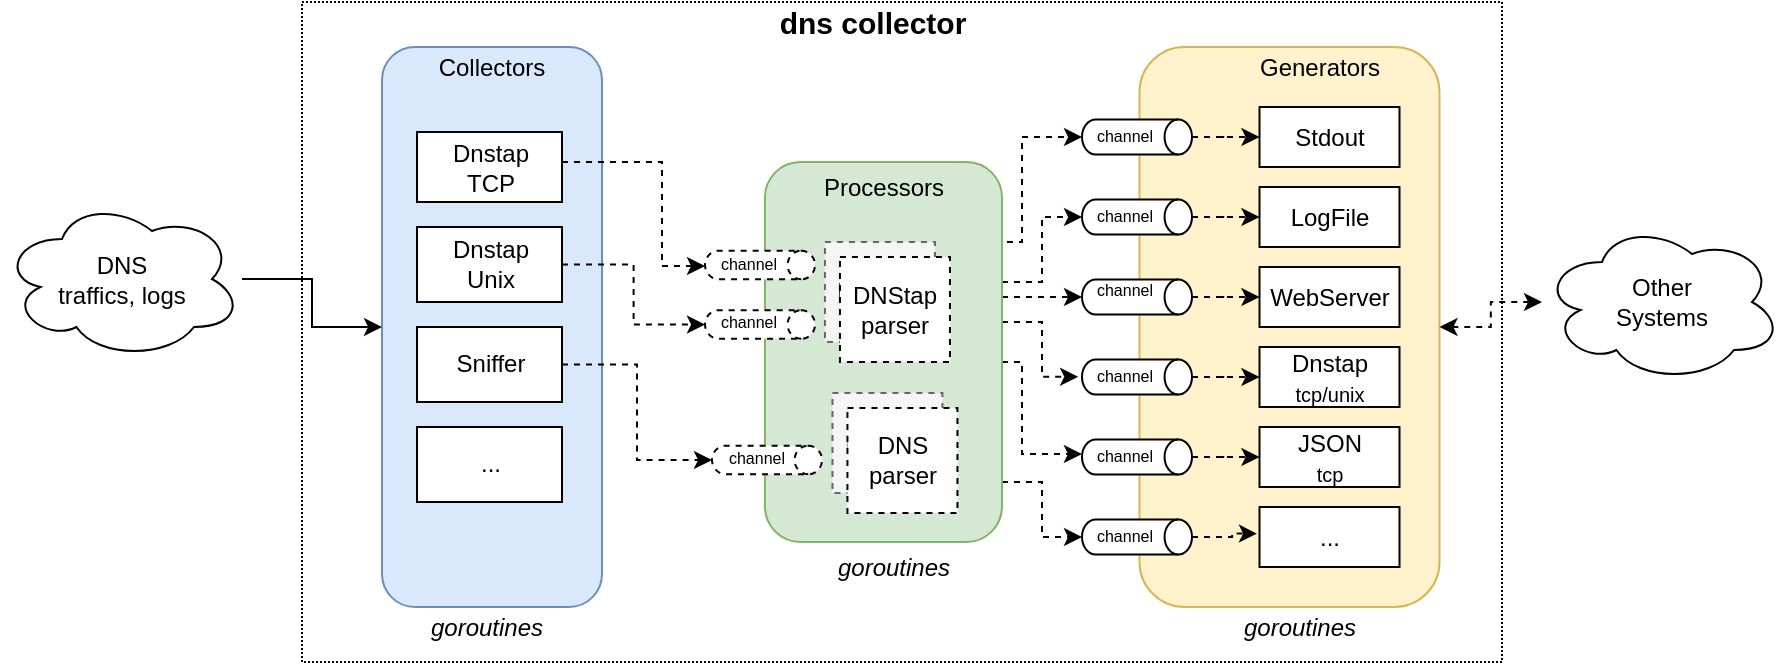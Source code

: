 <mxfile version="14.6.13" type="device"><diagram id="ufO1G3qEnvI_ADMoatvI" name="Page-1"><mxGraphModel dx="395" dy="235" grid="1" gridSize="10" guides="1" tooltips="1" connect="1" arrows="1" fold="1" page="1" pageScale="1" pageWidth="850" pageHeight="1100" math="0" shadow="0"><root><mxCell id="0"/><mxCell id="1" parent="0"/><mxCell id="Bz5Tm2sbpXWNn8aAGj9C-1" value="" style="rounded=0;whiteSpace=wrap;html=1;dashed=1;dashPattern=1 1;" parent="1" vertex="1"><mxGeometry x="210" y="230" width="600" height="330" as="geometry"/></mxCell><mxCell id="Bz5Tm2sbpXWNn8aAGj9C-2" value="&lt;b style=&quot;font-size: 15px&quot;&gt;dns collector&lt;/b&gt;" style="text;html=1;strokeColor=none;fillColor=none;align=center;verticalAlign=middle;whiteSpace=wrap;rounded=0;" parent="1" vertex="1"><mxGeometry x="438" y="230" width="115" height="20" as="geometry"/></mxCell><mxCell id="Bz5Tm2sbpXWNn8aAGj9C-3" value="" style="rounded=1;whiteSpace=wrap;html=1;fillColor=#dae8fc;strokeColor=#6c8ebf;" parent="1" vertex="1"><mxGeometry x="250" y="252.5" width="110" height="280" as="geometry"/></mxCell><mxCell id="Bz5Tm2sbpXWNn8aAGj9C-4" value="Collectors" style="text;html=1;strokeColor=none;fillColor=none;align=center;verticalAlign=middle;whiteSpace=wrap;rounded=0;" parent="1" vertex="1"><mxGeometry x="285" y="252.5" width="40" height="20" as="geometry"/></mxCell><mxCell id="Bz5Tm2sbpXWNn8aAGj9C-5" value="" style="rounded=1;whiteSpace=wrap;html=1;fillColor=#fff2cc;strokeColor=#d6b656;" parent="1" vertex="1"><mxGeometry x="628.75" y="252.5" width="150" height="280" as="geometry"/></mxCell><mxCell id="Bz5Tm2sbpXWNn8aAGj9C-6" value="Generators" style="text;html=1;strokeColor=none;fillColor=none;align=center;verticalAlign=middle;whiteSpace=wrap;rounded=0;" parent="1" vertex="1"><mxGeometry x="698.75" y="252.5" width="40" height="20" as="geometry"/></mxCell><mxCell id="Bz5Tm2sbpXWNn8aAGj9C-7" value="Dnstap&lt;br&gt;TCP" style="rounded=0;whiteSpace=wrap;html=1;" parent="1" vertex="1"><mxGeometry x="267.5" y="295" width="72.5" height="35" as="geometry"/></mxCell><mxCell id="Bz5Tm2sbpXWNn8aAGj9C-8" value="Stdout" style="rounded=0;whiteSpace=wrap;html=1;" parent="1" vertex="1"><mxGeometry x="688.75" y="282.5" width="70" height="30" as="geometry"/></mxCell><mxCell id="Bz5Tm2sbpXWNn8aAGj9C-9" value="LogFile" style="rounded=0;whiteSpace=wrap;html=1;" parent="1" vertex="1"><mxGeometry x="688.75" y="322.5" width="70" height="30" as="geometry"/></mxCell><mxCell id="Bz5Tm2sbpXWNn8aAGj9C-11" value="WebServer" style="rounded=0;whiteSpace=wrap;html=1;" parent="1" vertex="1"><mxGeometry x="688.75" y="362.5" width="70" height="30" as="geometry"/></mxCell><mxCell id="Bz5Tm2sbpXWNn8aAGj9C-12" value="Dnstap&lt;br&gt;&lt;font style=&quot;font-size: 10px&quot;&gt;tcp/unix&lt;/font&gt;" style="rounded=0;whiteSpace=wrap;html=1;" parent="1" vertex="1"><mxGeometry x="688.75" y="402.5" width="70" height="30" as="geometry"/></mxCell><mxCell id="Bz5Tm2sbpXWNn8aAGj9C-21" style="edgeStyle=orthogonalEdgeStyle;rounded=0;orthogonalLoop=1;jettySize=auto;html=1;" parent="1" source="Bz5Tm2sbpXWNn8aAGj9C-22" target="Bz5Tm2sbpXWNn8aAGj9C-3" edge="1"><mxGeometry relative="1" as="geometry"><mxPoint x="210" y="330.0" as="sourcePoint"/><Array as="points"/><mxPoint x="250" y="372" as="targetPoint"/></mxGeometry></mxCell><mxCell id="Bz5Tm2sbpXWNn8aAGj9C-22" value="DNS&lt;br&gt;traffics, logs" style="ellipse;shape=cloud;whiteSpace=wrap;html=1;" parent="1" vertex="1"><mxGeometry x="60" y="328.5" width="120" height="80" as="geometry"/></mxCell><mxCell id="Bz5Tm2sbpXWNn8aAGj9C-25" style="edgeStyle=orthogonalEdgeStyle;rounded=0;orthogonalLoop=1;jettySize=auto;html=1;entryX=1;entryY=0.5;entryDx=0;entryDy=0;startArrow=classic;startFill=1;dashed=1;" parent="1" source="Bz5Tm2sbpXWNn8aAGj9C-24" target="Bz5Tm2sbpXWNn8aAGj9C-5" edge="1"><mxGeometry relative="1" as="geometry"/></mxCell><mxCell id="Bz5Tm2sbpXWNn8aAGj9C-24" value="Other&lt;br&gt;Systems" style="ellipse;shape=cloud;whiteSpace=wrap;html=1;" parent="1" vertex="1"><mxGeometry x="830" y="340" width="120" height="80" as="geometry"/></mxCell><mxCell id="-3yZR6oxpWMJixMdDyJA-1" value="..." style="rounded=0;whiteSpace=wrap;html=1;" parent="1" vertex="1"><mxGeometry x="688.75" y="482.5" width="70" height="30" as="geometry"/></mxCell><mxCell id="u5AGXcJZ_II1LnYVc-g0-1" value="JSON&lt;br&gt;&lt;font style=&quot;font-size: 10px&quot;&gt;tcp&lt;/font&gt;" style="rounded=0;whiteSpace=wrap;html=1;" parent="1" vertex="1"><mxGeometry x="688.75" y="442.5" width="70" height="30" as="geometry"/></mxCell><mxCell id="u5AGXcJZ_II1LnYVc-g0-32" style="edgeStyle=orthogonalEdgeStyle;rounded=0;orthogonalLoop=1;jettySize=auto;html=1;entryX=0.5;entryY=1;entryDx=0;entryDy=0;entryPerimeter=0;dashed=1;" parent="1" source="u5AGXcJZ_II1LnYVc-g0-3" target="u5AGXcJZ_II1LnYVc-g0-17" edge="1"><mxGeometry relative="1" as="geometry"><mxPoint x="556.47" y="395" as="sourcePoint"/><mxPoint x="603.47" y="362.5" as="targetPoint"/><Array as="points"><mxPoint x="580" y="370"/><mxPoint x="580" y="338"/></Array></mxGeometry></mxCell><mxCell id="u5AGXcJZ_II1LnYVc-g0-33" style="edgeStyle=orthogonalEdgeStyle;rounded=0;orthogonalLoop=1;jettySize=auto;html=1;entryX=0.495;entryY=1.035;entryDx=0;entryDy=0;entryPerimeter=0;dashed=1;" parent="1" source="u5AGXcJZ_II1LnYVc-g0-3" target="u5AGXcJZ_II1LnYVc-g0-19" edge="1"><mxGeometry relative="1" as="geometry"><mxPoint x="603.47" y="402.5" as="targetPoint"/><Array as="points"><mxPoint x="580" y="390"/><mxPoint x="580" y="417"/></Array></mxGeometry></mxCell><mxCell id="u5AGXcJZ_II1LnYVc-g0-34" style="edgeStyle=orthogonalEdgeStyle;rounded=0;orthogonalLoop=1;jettySize=auto;html=1;entryX=0.5;entryY=1;entryDx=0;entryDy=0;entryPerimeter=0;dashed=1;" parent="1" source="u5AGXcJZ_II1LnYVc-g0-3" target="u5AGXcJZ_II1LnYVc-g0-18" edge="1"><mxGeometry relative="1" as="geometry"><mxPoint x="603.47" y="442.5" as="targetPoint"/><Array as="points"><mxPoint x="578" y="378"/></Array></mxGeometry></mxCell><mxCell id="u5AGXcJZ_II1LnYVc-g0-35" style="edgeStyle=orthogonalEdgeStyle;rounded=0;orthogonalLoop=1;jettySize=auto;html=1;entryX=0.5;entryY=1;entryDx=0;entryDy=0;entryPerimeter=0;dashed=1;" parent="1" source="u5AGXcJZ_II1LnYVc-g0-3" target="u5AGXcJZ_II1LnYVc-g0-21" edge="1"><mxGeometry relative="1" as="geometry"><mxPoint x="603.47" y="482.5" as="targetPoint"/><Array as="points"><mxPoint x="580" y="470"/><mxPoint x="580" y="498"/></Array></mxGeometry></mxCell><mxCell id="u5AGXcJZ_II1LnYVc-g0-36" style="edgeStyle=orthogonalEdgeStyle;rounded=0;orthogonalLoop=1;jettySize=auto;html=1;entryX=0.416;entryY=1.001;entryDx=0;entryDy=0;entryPerimeter=0;dashed=1;" parent="1" source="u5AGXcJZ_II1LnYVc-g0-3" target="u5AGXcJZ_II1LnYVc-g0-20" edge="1"><mxGeometry relative="1" as="geometry"><mxPoint x="603.47" y="522.5" as="targetPoint"/><Array as="points"><mxPoint x="570" y="410"/><mxPoint x="570" y="456"/></Array></mxGeometry></mxCell><mxCell id="u5AGXcJZ_II1LnYVc-g0-37" style="edgeStyle=orthogonalEdgeStyle;rounded=0;orthogonalLoop=1;jettySize=auto;html=1;entryX=0.5;entryY=1;entryDx=0;entryDy=0;entryPerimeter=0;dashed=1;startArrow=none;exitX=1;exitY=0.25;exitDx=0;exitDy=0;" parent="1" source="u5AGXcJZ_II1LnYVc-g0-3" target="u5AGXcJZ_II1LnYVc-g0-7" edge="1"><mxGeometry relative="1" as="geometry"><mxPoint x="603.47" y="562.5" as="targetPoint"/><Array as="points"><mxPoint x="550" y="350"/><mxPoint x="570" y="350"/><mxPoint x="570" y="298"/></Array></mxGeometry></mxCell><mxCell id="u5AGXcJZ_II1LnYVc-g0-3" value="" style="rounded=1;whiteSpace=wrap;html=1;fillColor=#d5e8d4;strokeColor=#82b366;" parent="1" vertex="1"><mxGeometry x="441.47" y="310" width="118.53" height="190" as="geometry"/></mxCell><mxCell id="u5AGXcJZ_II1LnYVc-g0-5" value="Processors" style="text;html=1;strokeColor=none;fillColor=none;align=center;verticalAlign=middle;whiteSpace=wrap;rounded=0;" parent="1" vertex="1"><mxGeometry x="480.74" y="312.5" width="40" height="20" as="geometry"/></mxCell><mxCell id="u5AGXcJZ_II1LnYVc-g0-6" value="DNStap" style="rounded=0;whiteSpace=wrap;html=1;fillColor=#f5f5f5;strokeColor=#666666;fontColor=#333333;dashed=1;" parent="1" vertex="1"><mxGeometry x="471.47" y="350" width="55" height="50" as="geometry"/></mxCell><mxCell id="iTIhJDxiL0y57AlXagwx-3" style="edgeStyle=orthogonalEdgeStyle;rounded=0;orthogonalLoop=1;jettySize=auto;html=1;entryX=0.5;entryY=1;entryDx=0;entryDy=0;entryPerimeter=0;dashed=1;" parent="1" source="u5AGXcJZ_II1LnYVc-g0-9" target="iTIhJDxiL0y57AlXagwx-6" edge="1"><mxGeometry relative="1" as="geometry"><mxPoint x="411.51" y="390" as="targetPoint"/></mxGeometry></mxCell><mxCell id="u5AGXcJZ_II1LnYVc-g0-9" value="Dnstap&lt;br&gt;Unix" style="rounded=0;whiteSpace=wrap;html=1;" parent="1" vertex="1"><mxGeometry x="267.5" y="342.5" width="72.5" height="37.5" as="geometry"/></mxCell><mxCell id="u5AGXcJZ_II1LnYVc-g0-14" value="" style="group" parent="1" vertex="1" connectable="0"><mxGeometry x="600" y="288.5" width="55" height="17.75" as="geometry"/></mxCell><mxCell id="u5AGXcJZ_II1LnYVc-g0-16" value="" style="group" parent="u5AGXcJZ_II1LnYVc-g0-14" vertex="1" connectable="0"><mxGeometry width="55" height="17.75" as="geometry"/></mxCell><mxCell id="u5AGXcJZ_II1LnYVc-g0-7" value="" style="shape=cylinder3;whiteSpace=wrap;html=1;boundedLbl=1;backgroundOutline=1;size=6.857;rotation=90;" parent="u5AGXcJZ_II1LnYVc-g0-16" vertex="1"><mxGeometry x="18.75" y="-18.5" width="17.5" height="55" as="geometry"/></mxCell><mxCell id="u5AGXcJZ_II1LnYVc-g0-12" value="&lt;font style=&quot;font-size: 8px&quot;&gt;channel&lt;/font&gt;" style="text;html=1;strokeColor=none;fillColor=none;align=center;verticalAlign=middle;whiteSpace=wrap;rounded=0;" parent="u5AGXcJZ_II1LnYVc-g0-16" vertex="1"><mxGeometry x="5.75" width="30.5" height="14" as="geometry"/></mxCell><mxCell id="iTIhJDxiL0y57AlXagwx-15" style="edgeStyle=orthogonalEdgeStyle;rounded=0;orthogonalLoop=1;jettySize=auto;html=1;entryX=0;entryY=0.5;entryDx=0;entryDy=0;dashed=1;" parent="1" source="u5AGXcJZ_II1LnYVc-g0-17" target="Bz5Tm2sbpXWNn8aAGj9C-9" edge="1"><mxGeometry relative="1" as="geometry"/></mxCell><mxCell id="u5AGXcJZ_II1LnYVc-g0-17" value="" style="shape=cylinder3;whiteSpace=wrap;html=1;boundedLbl=1;backgroundOutline=1;size=6.857;rotation=90;" parent="1" vertex="1"><mxGeometry x="618.75" y="310" width="17.5" height="55" as="geometry"/></mxCell><mxCell id="iTIhJDxiL0y57AlXagwx-11" style="edgeStyle=orthogonalEdgeStyle;rounded=0;orthogonalLoop=1;jettySize=auto;html=1;entryX=0;entryY=0.5;entryDx=0;entryDy=0;dashed=1;" parent="1" source="u5AGXcJZ_II1LnYVc-g0-18" target="Bz5Tm2sbpXWNn8aAGj9C-11" edge="1"><mxGeometry relative="1" as="geometry"/></mxCell><mxCell id="u5AGXcJZ_II1LnYVc-g0-18" value="" style="shape=cylinder3;whiteSpace=wrap;html=1;boundedLbl=1;backgroundOutline=1;size=6.857;rotation=90;" parent="1" vertex="1"><mxGeometry x="618.75" y="350" width="17.5" height="55" as="geometry"/></mxCell><mxCell id="iTIhJDxiL0y57AlXagwx-12" style="edgeStyle=orthogonalEdgeStyle;rounded=0;orthogonalLoop=1;jettySize=auto;html=1;entryX=0;entryY=0.5;entryDx=0;entryDy=0;dashed=1;" parent="1" source="u5AGXcJZ_II1LnYVc-g0-19" target="Bz5Tm2sbpXWNn8aAGj9C-12" edge="1"><mxGeometry relative="1" as="geometry"/></mxCell><mxCell id="u5AGXcJZ_II1LnYVc-g0-19" value="" style="shape=cylinder3;whiteSpace=wrap;html=1;boundedLbl=1;backgroundOutline=1;size=6.857;rotation=90;" parent="1" vertex="1"><mxGeometry x="618.75" y="390" width="17.5" height="55" as="geometry"/></mxCell><mxCell id="iTIhJDxiL0y57AlXagwx-13" style="edgeStyle=orthogonalEdgeStyle;rounded=0;orthogonalLoop=1;jettySize=auto;html=1;entryX=0;entryY=0.5;entryDx=0;entryDy=0;dashed=1;" parent="1" source="u5AGXcJZ_II1LnYVc-g0-20" target="u5AGXcJZ_II1LnYVc-g0-1" edge="1"><mxGeometry relative="1" as="geometry"/></mxCell><mxCell id="u5AGXcJZ_II1LnYVc-g0-20" value="" style="shape=cylinder3;whiteSpace=wrap;html=1;boundedLbl=1;backgroundOutline=1;size=6.857;rotation=90;" parent="1" vertex="1"><mxGeometry x="618.75" y="430" width="17.5" height="55" as="geometry"/></mxCell><mxCell id="iTIhJDxiL0y57AlXagwx-14" style="edgeStyle=orthogonalEdgeStyle;rounded=0;orthogonalLoop=1;jettySize=auto;html=1;entryX=-0.018;entryY=0.444;entryDx=0;entryDy=0;entryPerimeter=0;dashed=1;" parent="1" source="u5AGXcJZ_II1LnYVc-g0-21" target="-3yZR6oxpWMJixMdDyJA-1" edge="1"><mxGeometry relative="1" as="geometry"/></mxCell><mxCell id="u5AGXcJZ_II1LnYVc-g0-21" value="" style="shape=cylinder3;whiteSpace=wrap;html=1;boundedLbl=1;backgroundOutline=1;size=6.857;rotation=90;" parent="1" vertex="1"><mxGeometry x="618.75" y="470" width="17.5" height="55" as="geometry"/></mxCell><mxCell id="u5AGXcJZ_II1LnYVc-g0-27" value="&lt;font style=&quot;font-size: 8px&quot;&gt;channel&lt;/font&gt;" style="text;html=1;strokeColor=none;fillColor=none;align=center;verticalAlign=middle;whiteSpace=wrap;rounded=0;" parent="1" vertex="1"><mxGeometry x="605.75" y="328.5" width="30.5" height="14" as="geometry"/></mxCell><mxCell id="u5AGXcJZ_II1LnYVc-g0-28" value="&lt;font style=&quot;font-size: 8px&quot;&gt;channel&lt;/font&gt;" style="text;html=1;strokeColor=none;fillColor=none;align=center;verticalAlign=middle;whiteSpace=wrap;rounded=0;" parent="1" vertex="1"><mxGeometry x="605.75" y="366" width="30.5" height="14" as="geometry"/></mxCell><mxCell id="u5AGXcJZ_II1LnYVc-g0-29" value="&lt;font style=&quot;font-size: 8px&quot;&gt;channel&lt;/font&gt;" style="text;html=1;strokeColor=none;fillColor=none;align=center;verticalAlign=middle;whiteSpace=wrap;rounded=0;" parent="1" vertex="1"><mxGeometry x="605.75" y="408.5" width="30.5" height="14" as="geometry"/></mxCell><mxCell id="u5AGXcJZ_II1LnYVc-g0-30" value="&lt;font style=&quot;font-size: 8px&quot;&gt;channel&lt;/font&gt;" style="text;html=1;strokeColor=none;fillColor=none;align=center;verticalAlign=middle;whiteSpace=wrap;rounded=0;" parent="1" vertex="1"><mxGeometry x="605.75" y="448.5" width="30.5" height="14" as="geometry"/></mxCell><mxCell id="u5AGXcJZ_II1LnYVc-g0-31" value="&lt;font style=&quot;font-size: 8px&quot;&gt;channel&lt;/font&gt;" style="text;html=1;strokeColor=none;fillColor=none;align=center;verticalAlign=middle;whiteSpace=wrap;rounded=0;" parent="1" vertex="1"><mxGeometry x="605.75" y="488.5" width="30.5" height="14" as="geometry"/></mxCell><mxCell id="u5AGXcJZ_II1LnYVc-g0-40" value="" style="group" parent="1" vertex="1" connectable="0"><mxGeometry x="416.51" y="352.5" width="45" height="17.75" as="geometry"/></mxCell><mxCell id="u5AGXcJZ_II1LnYVc-g0-41" value="" style="group" parent="u5AGXcJZ_II1LnYVc-g0-40" vertex="1" connectable="0"><mxGeometry width="45" height="17.75" as="geometry"/></mxCell><mxCell id="u5AGXcJZ_II1LnYVc-g0-42" value="" style="shape=cylinder3;whiteSpace=wrap;html=1;boundedLbl=1;backgroundOutline=1;size=6.857;rotation=90;dashed=1;" parent="u5AGXcJZ_II1LnYVc-g0-41" vertex="1"><mxGeometry x="15.341" y="-18.5" width="14.318" height="55" as="geometry"/></mxCell><mxCell id="u5AGXcJZ_II1LnYVc-g0-43" value="&lt;font style=&quot;font-size: 8px&quot;&gt;channel&lt;/font&gt;" style="text;html=1;strokeColor=none;fillColor=none;align=center;verticalAlign=middle;whiteSpace=wrap;rounded=0;" parent="u5AGXcJZ_II1LnYVc-g0-41" vertex="1"><mxGeometry x="4.7" width="24.955" height="14" as="geometry"/></mxCell><mxCell id="u5AGXcJZ_II1LnYVc-g0-46" value="DNStap&lt;br&gt;parser" style="rounded=0;whiteSpace=wrap;html=1;dashed=1;" parent="1" vertex="1"><mxGeometry x="478.97" y="357.5" width="55" height="52.5" as="geometry"/></mxCell><mxCell id="u5AGXcJZ_II1LnYVc-g0-26" style="edgeStyle=orthogonalEdgeStyle;rounded=0;orthogonalLoop=1;jettySize=auto;html=1;entryX=0.5;entryY=1;entryDx=0;entryDy=0;dashed=1;entryPerimeter=0;" parent="1" source="Bz5Tm2sbpXWNn8aAGj9C-7" target="u5AGXcJZ_II1LnYVc-g0-42" edge="1"><mxGeometry relative="1" as="geometry"><Array as="points"><mxPoint x="390" y="310"/><mxPoint x="390" y="362"/><mxPoint x="411" y="362"/></Array></mxGeometry></mxCell><mxCell id="u5AGXcJZ_II1LnYVc-g0-48" value="&lt;i&gt;goroutines&lt;/i&gt;" style="text;html=1;strokeColor=none;fillColor=none;align=center;verticalAlign=middle;whiteSpace=wrap;rounded=0;" parent="1" vertex="1"><mxGeometry x="285" y="532.5" width="35" height="20" as="geometry"/></mxCell><mxCell id="u5AGXcJZ_II1LnYVc-g0-49" value="&lt;i&gt;goroutines&lt;/i&gt;" style="text;html=1;strokeColor=none;fillColor=none;align=center;verticalAlign=middle;whiteSpace=wrap;rounded=0;" parent="1" vertex="1"><mxGeometry x="688.75" y="532.5" width="40" height="20" as="geometry"/></mxCell><mxCell id="u5AGXcJZ_II1LnYVc-g0-58" value="&lt;i&gt;goroutines&lt;/i&gt;" style="text;html=1;strokeColor=none;fillColor=none;align=center;verticalAlign=middle;whiteSpace=wrap;rounded=0;" parent="1" vertex="1"><mxGeometry x="486.47" y="502.5" width="40" height="20" as="geometry"/></mxCell><mxCell id="iTIhJDxiL0y57AlXagwx-4" value="" style="group" parent="1" vertex="1" connectable="0"><mxGeometry x="416.51" y="382.25" width="45" height="17.75" as="geometry"/></mxCell><mxCell id="iTIhJDxiL0y57AlXagwx-5" value="" style="group" parent="iTIhJDxiL0y57AlXagwx-4" vertex="1" connectable="0"><mxGeometry width="45" height="17.75" as="geometry"/></mxCell><mxCell id="iTIhJDxiL0y57AlXagwx-6" value="" style="shape=cylinder3;whiteSpace=wrap;html=1;boundedLbl=1;backgroundOutline=1;size=6.857;rotation=90;dashed=1;" parent="iTIhJDxiL0y57AlXagwx-5" vertex="1"><mxGeometry x="15.341" y="-18.5" width="14.318" height="55" as="geometry"/></mxCell><mxCell id="iTIhJDxiL0y57AlXagwx-7" value="&lt;font style=&quot;font-size: 8px&quot;&gt;channel&lt;/font&gt;" style="text;html=1;strokeColor=none;fillColor=none;align=center;verticalAlign=middle;whiteSpace=wrap;rounded=0;" parent="iTIhJDxiL0y57AlXagwx-5" vertex="1"><mxGeometry x="4.7" width="24.955" height="14" as="geometry"/></mxCell><mxCell id="iTIhJDxiL0y57AlXagwx-9" value="Sniffer" style="rounded=0;whiteSpace=wrap;html=1;" parent="1" vertex="1"><mxGeometry x="267.5" y="392.5" width="72.5" height="37.5" as="geometry"/></mxCell><mxCell id="iTIhJDxiL0y57AlXagwx-16" style="edgeStyle=orthogonalEdgeStyle;rounded=0;orthogonalLoop=1;jettySize=auto;html=1;entryX=0;entryY=0.5;entryDx=0;entryDy=0;dashed=1;" parent="1" source="u5AGXcJZ_II1LnYVc-g0-7" target="Bz5Tm2sbpXWNn8aAGj9C-8" edge="1"><mxGeometry relative="1" as="geometry"/></mxCell><mxCell id="5OMZ8M604oUYILuZvaa7-1" value="..." style="rounded=0;whiteSpace=wrap;html=1;" vertex="1" parent="1"><mxGeometry x="267.5" y="442.5" width="72.5" height="37.5" as="geometry"/></mxCell><mxCell id="5OMZ8M604oUYILuZvaa7-2" value="DNStap" style="rounded=0;whiteSpace=wrap;html=1;fillColor=#f5f5f5;strokeColor=#666666;fontColor=#333333;dashed=1;" vertex="1" parent="1"><mxGeometry x="475.22" y="425.5" width="55" height="50" as="geometry"/></mxCell><mxCell id="5OMZ8M604oUYILuZvaa7-3" value="DNS&lt;br&gt;parser" style="rounded=0;whiteSpace=wrap;html=1;dashed=1;" vertex="1" parent="1"><mxGeometry x="482.72" y="433" width="55" height="52.5" as="geometry"/></mxCell><mxCell id="5OMZ8M604oUYILuZvaa7-4" value="" style="group" vertex="1" connectable="0" parent="1"><mxGeometry x="420" y="450" width="45" height="17.75" as="geometry"/></mxCell><mxCell id="5OMZ8M604oUYILuZvaa7-5" value="" style="shape=cylinder3;whiteSpace=wrap;html=1;boundedLbl=1;backgroundOutline=1;size=6.857;rotation=90;dashed=1;" vertex="1" parent="5OMZ8M604oUYILuZvaa7-4"><mxGeometry x="15.341" y="-18.5" width="14.318" height="55" as="geometry"/></mxCell><mxCell id="5OMZ8M604oUYILuZvaa7-6" value="&lt;font style=&quot;font-size: 8px&quot;&gt;channel&lt;/font&gt;" style="text;html=1;strokeColor=none;fillColor=none;align=center;verticalAlign=middle;whiteSpace=wrap;rounded=0;" vertex="1" parent="5OMZ8M604oUYILuZvaa7-4"><mxGeometry x="4.7" width="24.955" height="14" as="geometry"/></mxCell><mxCell id="5OMZ8M604oUYILuZvaa7-7" style="edgeStyle=orthogonalEdgeStyle;rounded=0;orthogonalLoop=1;jettySize=auto;html=1;entryX=0.5;entryY=1;entryDx=0;entryDy=0;entryPerimeter=0;dashed=1;exitX=1;exitY=0.5;exitDx=0;exitDy=0;" edge="1" parent="1" source="iTIhJDxiL0y57AlXagwx-9" target="5OMZ8M604oUYILuZvaa7-5"><mxGeometry relative="1" as="geometry"><mxPoint x="421.51" y="401.25" as="targetPoint"/><mxPoint x="350" y="371.24" as="sourcePoint"/></mxGeometry></mxCell></root></mxGraphModel></diagram></mxfile>